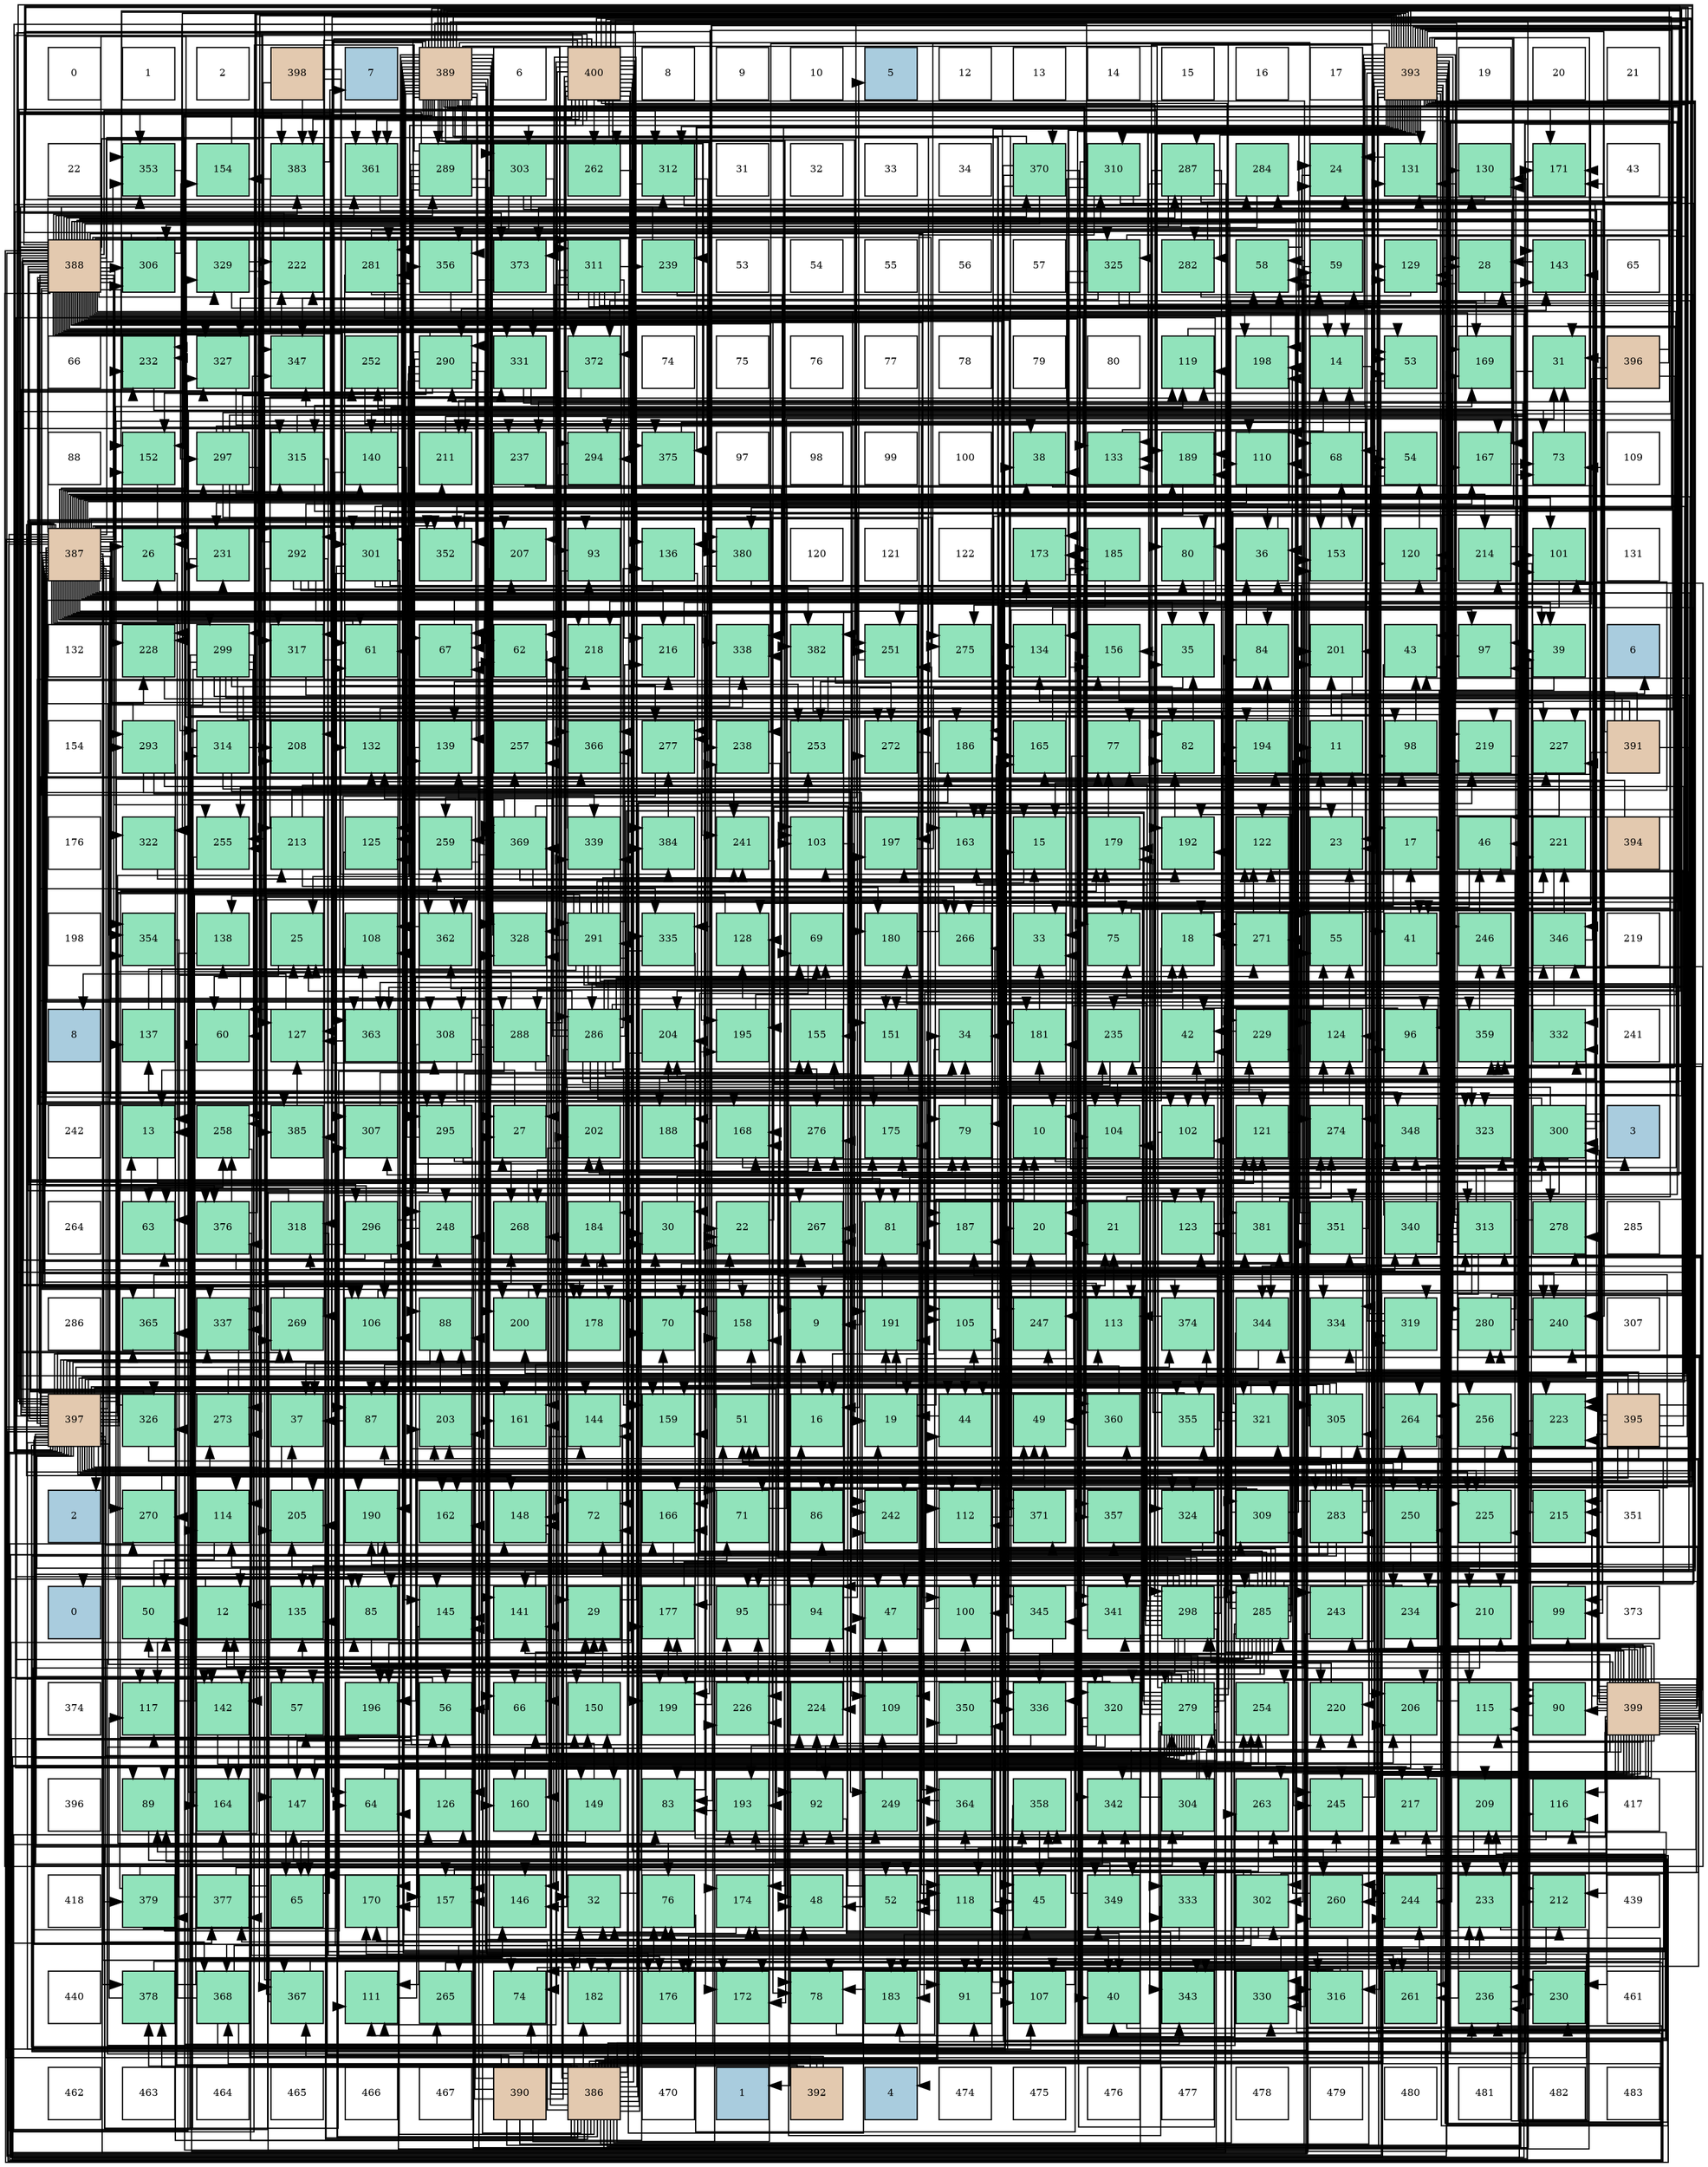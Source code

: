 digraph layout{
 rankdir=TB;
 splines=ortho;
 node [style=filled shape=square fixedsize=true width=0.6];
0[label="0", fontsize=8, fillcolor="#ffffff"];
1[label="1", fontsize=8, fillcolor="#ffffff"];
2[label="2", fontsize=8, fillcolor="#ffffff"];
3[label="398", fontsize=8, fillcolor="#e3c9af"];
4[label="7", fontsize=8, fillcolor="#a9ccde"];
5[label="389", fontsize=8, fillcolor="#e3c9af"];
6[label="6", fontsize=8, fillcolor="#ffffff"];
7[label="400", fontsize=8, fillcolor="#e3c9af"];
8[label="8", fontsize=8, fillcolor="#ffffff"];
9[label="9", fontsize=8, fillcolor="#ffffff"];
10[label="10", fontsize=8, fillcolor="#ffffff"];
11[label="5", fontsize=8, fillcolor="#a9ccde"];
12[label="12", fontsize=8, fillcolor="#ffffff"];
13[label="13", fontsize=8, fillcolor="#ffffff"];
14[label="14", fontsize=8, fillcolor="#ffffff"];
15[label="15", fontsize=8, fillcolor="#ffffff"];
16[label="16", fontsize=8, fillcolor="#ffffff"];
17[label="17", fontsize=8, fillcolor="#ffffff"];
18[label="393", fontsize=8, fillcolor="#e3c9af"];
19[label="19", fontsize=8, fillcolor="#ffffff"];
20[label="20", fontsize=8, fillcolor="#ffffff"];
21[label="21", fontsize=8, fillcolor="#ffffff"];
22[label="22", fontsize=8, fillcolor="#ffffff"];
23[label="353", fontsize=8, fillcolor="#91e3bb"];
24[label="154", fontsize=8, fillcolor="#91e3bb"];
25[label="383", fontsize=8, fillcolor="#91e3bb"];
26[label="361", fontsize=8, fillcolor="#91e3bb"];
27[label="289", fontsize=8, fillcolor="#91e3bb"];
28[label="303", fontsize=8, fillcolor="#91e3bb"];
29[label="262", fontsize=8, fillcolor="#91e3bb"];
30[label="312", fontsize=8, fillcolor="#91e3bb"];
31[label="31", fontsize=8, fillcolor="#ffffff"];
32[label="32", fontsize=8, fillcolor="#ffffff"];
33[label="33", fontsize=8, fillcolor="#ffffff"];
34[label="34", fontsize=8, fillcolor="#ffffff"];
35[label="370", fontsize=8, fillcolor="#91e3bb"];
36[label="310", fontsize=8, fillcolor="#91e3bb"];
37[label="287", fontsize=8, fillcolor="#91e3bb"];
38[label="284", fontsize=8, fillcolor="#91e3bb"];
39[label="24", fontsize=8, fillcolor="#91e3bb"];
40[label="131", fontsize=8, fillcolor="#91e3bb"];
41[label="130", fontsize=8, fillcolor="#91e3bb"];
42[label="171", fontsize=8, fillcolor="#91e3bb"];
43[label="43", fontsize=8, fillcolor="#ffffff"];
44[label="388", fontsize=8, fillcolor="#e3c9af"];
45[label="306", fontsize=8, fillcolor="#91e3bb"];
46[label="329", fontsize=8, fillcolor="#91e3bb"];
47[label="222", fontsize=8, fillcolor="#91e3bb"];
48[label="281", fontsize=8, fillcolor="#91e3bb"];
49[label="356", fontsize=8, fillcolor="#91e3bb"];
50[label="373", fontsize=8, fillcolor="#91e3bb"];
51[label="311", fontsize=8, fillcolor="#91e3bb"];
52[label="239", fontsize=8, fillcolor="#91e3bb"];
53[label="53", fontsize=8, fillcolor="#ffffff"];
54[label="54", fontsize=8, fillcolor="#ffffff"];
55[label="55", fontsize=8, fillcolor="#ffffff"];
56[label="56", fontsize=8, fillcolor="#ffffff"];
57[label="57", fontsize=8, fillcolor="#ffffff"];
58[label="325", fontsize=8, fillcolor="#91e3bb"];
59[label="282", fontsize=8, fillcolor="#91e3bb"];
60[label="58", fontsize=8, fillcolor="#91e3bb"];
61[label="59", fontsize=8, fillcolor="#91e3bb"];
62[label="129", fontsize=8, fillcolor="#91e3bb"];
63[label="28", fontsize=8, fillcolor="#91e3bb"];
64[label="143", fontsize=8, fillcolor="#91e3bb"];
65[label="65", fontsize=8, fillcolor="#ffffff"];
66[label="66", fontsize=8, fillcolor="#ffffff"];
67[label="232", fontsize=8, fillcolor="#91e3bb"];
68[label="327", fontsize=8, fillcolor="#91e3bb"];
69[label="347", fontsize=8, fillcolor="#91e3bb"];
70[label="252", fontsize=8, fillcolor="#91e3bb"];
71[label="290", fontsize=8, fillcolor="#91e3bb"];
72[label="331", fontsize=8, fillcolor="#91e3bb"];
73[label="372", fontsize=8, fillcolor="#91e3bb"];
74[label="74", fontsize=8, fillcolor="#ffffff"];
75[label="75", fontsize=8, fillcolor="#ffffff"];
76[label="76", fontsize=8, fillcolor="#ffffff"];
77[label="77", fontsize=8, fillcolor="#ffffff"];
78[label="78", fontsize=8, fillcolor="#ffffff"];
79[label="79", fontsize=8, fillcolor="#ffffff"];
80[label="80", fontsize=8, fillcolor="#ffffff"];
81[label="119", fontsize=8, fillcolor="#91e3bb"];
82[label="198", fontsize=8, fillcolor="#91e3bb"];
83[label="14", fontsize=8, fillcolor="#91e3bb"];
84[label="53", fontsize=8, fillcolor="#91e3bb"];
85[label="169", fontsize=8, fillcolor="#91e3bb"];
86[label="31", fontsize=8, fillcolor="#91e3bb"];
87[label="396", fontsize=8, fillcolor="#e3c9af"];
88[label="88", fontsize=8, fillcolor="#ffffff"];
89[label="152", fontsize=8, fillcolor="#91e3bb"];
90[label="297", fontsize=8, fillcolor="#91e3bb"];
91[label="315", fontsize=8, fillcolor="#91e3bb"];
92[label="140", fontsize=8, fillcolor="#91e3bb"];
93[label="211", fontsize=8, fillcolor="#91e3bb"];
94[label="237", fontsize=8, fillcolor="#91e3bb"];
95[label="294", fontsize=8, fillcolor="#91e3bb"];
96[label="375", fontsize=8, fillcolor="#91e3bb"];
97[label="97", fontsize=8, fillcolor="#ffffff"];
98[label="98", fontsize=8, fillcolor="#ffffff"];
99[label="99", fontsize=8, fillcolor="#ffffff"];
100[label="100", fontsize=8, fillcolor="#ffffff"];
101[label="38", fontsize=8, fillcolor="#91e3bb"];
102[label="133", fontsize=8, fillcolor="#91e3bb"];
103[label="189", fontsize=8, fillcolor="#91e3bb"];
104[label="110", fontsize=8, fillcolor="#91e3bb"];
105[label="68", fontsize=8, fillcolor="#91e3bb"];
106[label="54", fontsize=8, fillcolor="#91e3bb"];
107[label="167", fontsize=8, fillcolor="#91e3bb"];
108[label="73", fontsize=8, fillcolor="#91e3bb"];
109[label="109", fontsize=8, fillcolor="#ffffff"];
110[label="387", fontsize=8, fillcolor="#e3c9af"];
111[label="26", fontsize=8, fillcolor="#91e3bb"];
112[label="231", fontsize=8, fillcolor="#91e3bb"];
113[label="292", fontsize=8, fillcolor="#91e3bb"];
114[label="301", fontsize=8, fillcolor="#91e3bb"];
115[label="352", fontsize=8, fillcolor="#91e3bb"];
116[label="207", fontsize=8, fillcolor="#91e3bb"];
117[label="93", fontsize=8, fillcolor="#91e3bb"];
118[label="136", fontsize=8, fillcolor="#91e3bb"];
119[label="380", fontsize=8, fillcolor="#91e3bb"];
120[label="120", fontsize=8, fillcolor="#ffffff"];
121[label="121", fontsize=8, fillcolor="#ffffff"];
122[label="122", fontsize=8, fillcolor="#ffffff"];
123[label="173", fontsize=8, fillcolor="#91e3bb"];
124[label="185", fontsize=8, fillcolor="#91e3bb"];
125[label="80", fontsize=8, fillcolor="#91e3bb"];
126[label="36", fontsize=8, fillcolor="#91e3bb"];
127[label="153", fontsize=8, fillcolor="#91e3bb"];
128[label="120", fontsize=8, fillcolor="#91e3bb"];
129[label="214", fontsize=8, fillcolor="#91e3bb"];
130[label="101", fontsize=8, fillcolor="#91e3bb"];
131[label="131", fontsize=8, fillcolor="#ffffff"];
132[label="132", fontsize=8, fillcolor="#ffffff"];
133[label="228", fontsize=8, fillcolor="#91e3bb"];
134[label="299", fontsize=8, fillcolor="#91e3bb"];
135[label="317", fontsize=8, fillcolor="#91e3bb"];
136[label="61", fontsize=8, fillcolor="#91e3bb"];
137[label="67", fontsize=8, fillcolor="#91e3bb"];
138[label="62", fontsize=8, fillcolor="#91e3bb"];
139[label="218", fontsize=8, fillcolor="#91e3bb"];
140[label="216", fontsize=8, fillcolor="#91e3bb"];
141[label="338", fontsize=8, fillcolor="#91e3bb"];
142[label="382", fontsize=8, fillcolor="#91e3bb"];
143[label="251", fontsize=8, fillcolor="#91e3bb"];
144[label="275", fontsize=8, fillcolor="#91e3bb"];
145[label="134", fontsize=8, fillcolor="#91e3bb"];
146[label="156", fontsize=8, fillcolor="#91e3bb"];
147[label="35", fontsize=8, fillcolor="#91e3bb"];
148[label="84", fontsize=8, fillcolor="#91e3bb"];
149[label="201", fontsize=8, fillcolor="#91e3bb"];
150[label="43", fontsize=8, fillcolor="#91e3bb"];
151[label="97", fontsize=8, fillcolor="#91e3bb"];
152[label="39", fontsize=8, fillcolor="#91e3bb"];
153[label="6", fontsize=8, fillcolor="#a9ccde"];
154[label="154", fontsize=8, fillcolor="#ffffff"];
155[label="293", fontsize=8, fillcolor="#91e3bb"];
156[label="314", fontsize=8, fillcolor="#91e3bb"];
157[label="208", fontsize=8, fillcolor="#91e3bb"];
158[label="132", fontsize=8, fillcolor="#91e3bb"];
159[label="139", fontsize=8, fillcolor="#91e3bb"];
160[label="257", fontsize=8, fillcolor="#91e3bb"];
161[label="366", fontsize=8, fillcolor="#91e3bb"];
162[label="277", fontsize=8, fillcolor="#91e3bb"];
163[label="238", fontsize=8, fillcolor="#91e3bb"];
164[label="253", fontsize=8, fillcolor="#91e3bb"];
165[label="272", fontsize=8, fillcolor="#91e3bb"];
166[label="186", fontsize=8, fillcolor="#91e3bb"];
167[label="165", fontsize=8, fillcolor="#91e3bb"];
168[label="77", fontsize=8, fillcolor="#91e3bb"];
169[label="82", fontsize=8, fillcolor="#91e3bb"];
170[label="194", fontsize=8, fillcolor="#91e3bb"];
171[label="11", fontsize=8, fillcolor="#91e3bb"];
172[label="98", fontsize=8, fillcolor="#91e3bb"];
173[label="219", fontsize=8, fillcolor="#91e3bb"];
174[label="227", fontsize=8, fillcolor="#91e3bb"];
175[label="391", fontsize=8, fillcolor="#e3c9af"];
176[label="176", fontsize=8, fillcolor="#ffffff"];
177[label="322", fontsize=8, fillcolor="#91e3bb"];
178[label="255", fontsize=8, fillcolor="#91e3bb"];
179[label="213", fontsize=8, fillcolor="#91e3bb"];
180[label="125", fontsize=8, fillcolor="#91e3bb"];
181[label="259", fontsize=8, fillcolor="#91e3bb"];
182[label="369", fontsize=8, fillcolor="#91e3bb"];
183[label="339", fontsize=8, fillcolor="#91e3bb"];
184[label="384", fontsize=8, fillcolor="#91e3bb"];
185[label="241", fontsize=8, fillcolor="#91e3bb"];
186[label="103", fontsize=8, fillcolor="#91e3bb"];
187[label="197", fontsize=8, fillcolor="#91e3bb"];
188[label="163", fontsize=8, fillcolor="#91e3bb"];
189[label="15", fontsize=8, fillcolor="#91e3bb"];
190[label="179", fontsize=8, fillcolor="#91e3bb"];
191[label="192", fontsize=8, fillcolor="#91e3bb"];
192[label="122", fontsize=8, fillcolor="#91e3bb"];
193[label="23", fontsize=8, fillcolor="#91e3bb"];
194[label="17", fontsize=8, fillcolor="#91e3bb"];
195[label="46", fontsize=8, fillcolor="#91e3bb"];
196[label="221", fontsize=8, fillcolor="#91e3bb"];
197[label="394", fontsize=8, fillcolor="#e3c9af"];
198[label="198", fontsize=8, fillcolor="#ffffff"];
199[label="354", fontsize=8, fillcolor="#91e3bb"];
200[label="138", fontsize=8, fillcolor="#91e3bb"];
201[label="25", fontsize=8, fillcolor="#91e3bb"];
202[label="108", fontsize=8, fillcolor="#91e3bb"];
203[label="362", fontsize=8, fillcolor="#91e3bb"];
204[label="328", fontsize=8, fillcolor="#91e3bb"];
205[label="291", fontsize=8, fillcolor="#91e3bb"];
206[label="335", fontsize=8, fillcolor="#91e3bb"];
207[label="128", fontsize=8, fillcolor="#91e3bb"];
208[label="69", fontsize=8, fillcolor="#91e3bb"];
209[label="180", fontsize=8, fillcolor="#91e3bb"];
210[label="266", fontsize=8, fillcolor="#91e3bb"];
211[label="33", fontsize=8, fillcolor="#91e3bb"];
212[label="75", fontsize=8, fillcolor="#91e3bb"];
213[label="18", fontsize=8, fillcolor="#91e3bb"];
214[label="271", fontsize=8, fillcolor="#91e3bb"];
215[label="55", fontsize=8, fillcolor="#91e3bb"];
216[label="41", fontsize=8, fillcolor="#91e3bb"];
217[label="246", fontsize=8, fillcolor="#91e3bb"];
218[label="346", fontsize=8, fillcolor="#91e3bb"];
219[label="219", fontsize=8, fillcolor="#ffffff"];
220[label="8", fontsize=8, fillcolor="#a9ccde"];
221[label="137", fontsize=8, fillcolor="#91e3bb"];
222[label="60", fontsize=8, fillcolor="#91e3bb"];
223[label="127", fontsize=8, fillcolor="#91e3bb"];
224[label="363", fontsize=8, fillcolor="#91e3bb"];
225[label="308", fontsize=8, fillcolor="#91e3bb"];
226[label="288", fontsize=8, fillcolor="#91e3bb"];
227[label="286", fontsize=8, fillcolor="#91e3bb"];
228[label="204", fontsize=8, fillcolor="#91e3bb"];
229[label="195", fontsize=8, fillcolor="#91e3bb"];
230[label="155", fontsize=8, fillcolor="#91e3bb"];
231[label="151", fontsize=8, fillcolor="#91e3bb"];
232[label="34", fontsize=8, fillcolor="#91e3bb"];
233[label="181", fontsize=8, fillcolor="#91e3bb"];
234[label="235", fontsize=8, fillcolor="#91e3bb"];
235[label="42", fontsize=8, fillcolor="#91e3bb"];
236[label="229", fontsize=8, fillcolor="#91e3bb"];
237[label="124", fontsize=8, fillcolor="#91e3bb"];
238[label="96", fontsize=8, fillcolor="#91e3bb"];
239[label="359", fontsize=8, fillcolor="#91e3bb"];
240[label="332", fontsize=8, fillcolor="#91e3bb"];
241[label="241", fontsize=8, fillcolor="#ffffff"];
242[label="242", fontsize=8, fillcolor="#ffffff"];
243[label="13", fontsize=8, fillcolor="#91e3bb"];
244[label="258", fontsize=8, fillcolor="#91e3bb"];
245[label="385", fontsize=8, fillcolor="#91e3bb"];
246[label="307", fontsize=8, fillcolor="#91e3bb"];
247[label="295", fontsize=8, fillcolor="#91e3bb"];
248[label="27", fontsize=8, fillcolor="#91e3bb"];
249[label="202", fontsize=8, fillcolor="#91e3bb"];
250[label="188", fontsize=8, fillcolor="#91e3bb"];
251[label="168", fontsize=8, fillcolor="#91e3bb"];
252[label="276", fontsize=8, fillcolor="#91e3bb"];
253[label="175", fontsize=8, fillcolor="#91e3bb"];
254[label="79", fontsize=8, fillcolor="#91e3bb"];
255[label="10", fontsize=8, fillcolor="#91e3bb"];
256[label="104", fontsize=8, fillcolor="#91e3bb"];
257[label="102", fontsize=8, fillcolor="#91e3bb"];
258[label="121", fontsize=8, fillcolor="#91e3bb"];
259[label="274", fontsize=8, fillcolor="#91e3bb"];
260[label="348", fontsize=8, fillcolor="#91e3bb"];
261[label="323", fontsize=8, fillcolor="#91e3bb"];
262[label="300", fontsize=8, fillcolor="#91e3bb"];
263[label="3", fontsize=8, fillcolor="#a9ccde"];
264[label="264", fontsize=8, fillcolor="#ffffff"];
265[label="63", fontsize=8, fillcolor="#91e3bb"];
266[label="376", fontsize=8, fillcolor="#91e3bb"];
267[label="318", fontsize=8, fillcolor="#91e3bb"];
268[label="296", fontsize=8, fillcolor="#91e3bb"];
269[label="248", fontsize=8, fillcolor="#91e3bb"];
270[label="268", fontsize=8, fillcolor="#91e3bb"];
271[label="184", fontsize=8, fillcolor="#91e3bb"];
272[label="30", fontsize=8, fillcolor="#91e3bb"];
273[label="22", fontsize=8, fillcolor="#91e3bb"];
274[label="267", fontsize=8, fillcolor="#91e3bb"];
275[label="81", fontsize=8, fillcolor="#91e3bb"];
276[label="187", fontsize=8, fillcolor="#91e3bb"];
277[label="20", fontsize=8, fillcolor="#91e3bb"];
278[label="21", fontsize=8, fillcolor="#91e3bb"];
279[label="123", fontsize=8, fillcolor="#91e3bb"];
280[label="381", fontsize=8, fillcolor="#91e3bb"];
281[label="351", fontsize=8, fillcolor="#91e3bb"];
282[label="340", fontsize=8, fillcolor="#91e3bb"];
283[label="313", fontsize=8, fillcolor="#91e3bb"];
284[label="278", fontsize=8, fillcolor="#91e3bb"];
285[label="285", fontsize=8, fillcolor="#ffffff"];
286[label="286", fontsize=8, fillcolor="#ffffff"];
287[label="365", fontsize=8, fillcolor="#91e3bb"];
288[label="337", fontsize=8, fillcolor="#91e3bb"];
289[label="269", fontsize=8, fillcolor="#91e3bb"];
290[label="106", fontsize=8, fillcolor="#91e3bb"];
291[label="88", fontsize=8, fillcolor="#91e3bb"];
292[label="200", fontsize=8, fillcolor="#91e3bb"];
293[label="178", fontsize=8, fillcolor="#91e3bb"];
294[label="70", fontsize=8, fillcolor="#91e3bb"];
295[label="158", fontsize=8, fillcolor="#91e3bb"];
296[label="9", fontsize=8, fillcolor="#91e3bb"];
297[label="191", fontsize=8, fillcolor="#91e3bb"];
298[label="105", fontsize=8, fillcolor="#91e3bb"];
299[label="247", fontsize=8, fillcolor="#91e3bb"];
300[label="113", fontsize=8, fillcolor="#91e3bb"];
301[label="374", fontsize=8, fillcolor="#91e3bb"];
302[label="344", fontsize=8, fillcolor="#91e3bb"];
303[label="334", fontsize=8, fillcolor="#91e3bb"];
304[label="319", fontsize=8, fillcolor="#91e3bb"];
305[label="280", fontsize=8, fillcolor="#91e3bb"];
306[label="240", fontsize=8, fillcolor="#91e3bb"];
307[label="307", fontsize=8, fillcolor="#ffffff"];
308[label="397", fontsize=8, fillcolor="#e3c9af"];
309[label="326", fontsize=8, fillcolor="#91e3bb"];
310[label="273", fontsize=8, fillcolor="#91e3bb"];
311[label="37", fontsize=8, fillcolor="#91e3bb"];
312[label="87", fontsize=8, fillcolor="#91e3bb"];
313[label="203", fontsize=8, fillcolor="#91e3bb"];
314[label="161", fontsize=8, fillcolor="#91e3bb"];
315[label="144", fontsize=8, fillcolor="#91e3bb"];
316[label="159", fontsize=8, fillcolor="#91e3bb"];
317[label="51", fontsize=8, fillcolor="#91e3bb"];
318[label="16", fontsize=8, fillcolor="#91e3bb"];
319[label="19", fontsize=8, fillcolor="#91e3bb"];
320[label="44", fontsize=8, fillcolor="#91e3bb"];
321[label="49", fontsize=8, fillcolor="#91e3bb"];
322[label="360", fontsize=8, fillcolor="#91e3bb"];
323[label="355", fontsize=8, fillcolor="#91e3bb"];
324[label="321", fontsize=8, fillcolor="#91e3bb"];
325[label="305", fontsize=8, fillcolor="#91e3bb"];
326[label="264", fontsize=8, fillcolor="#91e3bb"];
327[label="256", fontsize=8, fillcolor="#91e3bb"];
328[label="223", fontsize=8, fillcolor="#91e3bb"];
329[label="395", fontsize=8, fillcolor="#e3c9af"];
330[label="2", fontsize=8, fillcolor="#a9ccde"];
331[label="270", fontsize=8, fillcolor="#91e3bb"];
332[label="114", fontsize=8, fillcolor="#91e3bb"];
333[label="205", fontsize=8, fillcolor="#91e3bb"];
334[label="190", fontsize=8, fillcolor="#91e3bb"];
335[label="162", fontsize=8, fillcolor="#91e3bb"];
336[label="148", fontsize=8, fillcolor="#91e3bb"];
337[label="72", fontsize=8, fillcolor="#91e3bb"];
338[label="166", fontsize=8, fillcolor="#91e3bb"];
339[label="71", fontsize=8, fillcolor="#91e3bb"];
340[label="86", fontsize=8, fillcolor="#91e3bb"];
341[label="242", fontsize=8, fillcolor="#91e3bb"];
342[label="112", fontsize=8, fillcolor="#91e3bb"];
343[label="371", fontsize=8, fillcolor="#91e3bb"];
344[label="357", fontsize=8, fillcolor="#91e3bb"];
345[label="324", fontsize=8, fillcolor="#91e3bb"];
346[label="309", fontsize=8, fillcolor="#91e3bb"];
347[label="283", fontsize=8, fillcolor="#91e3bb"];
348[label="250", fontsize=8, fillcolor="#91e3bb"];
349[label="225", fontsize=8, fillcolor="#91e3bb"];
350[label="215", fontsize=8, fillcolor="#91e3bb"];
351[label="351", fontsize=8, fillcolor="#ffffff"];
352[label="0", fontsize=8, fillcolor="#a9ccde"];
353[label="50", fontsize=8, fillcolor="#91e3bb"];
354[label="12", fontsize=8, fillcolor="#91e3bb"];
355[label="135", fontsize=8, fillcolor="#91e3bb"];
356[label="85", fontsize=8, fillcolor="#91e3bb"];
357[label="145", fontsize=8, fillcolor="#91e3bb"];
358[label="141", fontsize=8, fillcolor="#91e3bb"];
359[label="29", fontsize=8, fillcolor="#91e3bb"];
360[label="177", fontsize=8, fillcolor="#91e3bb"];
361[label="95", fontsize=8, fillcolor="#91e3bb"];
362[label="94", fontsize=8, fillcolor="#91e3bb"];
363[label="47", fontsize=8, fillcolor="#91e3bb"];
364[label="100", fontsize=8, fillcolor="#91e3bb"];
365[label="345", fontsize=8, fillcolor="#91e3bb"];
366[label="341", fontsize=8, fillcolor="#91e3bb"];
367[label="298", fontsize=8, fillcolor="#91e3bb"];
368[label="285", fontsize=8, fillcolor="#91e3bb"];
369[label="243", fontsize=8, fillcolor="#91e3bb"];
370[label="234", fontsize=8, fillcolor="#91e3bb"];
371[label="210", fontsize=8, fillcolor="#91e3bb"];
372[label="99", fontsize=8, fillcolor="#91e3bb"];
373[label="373", fontsize=8, fillcolor="#ffffff"];
374[label="374", fontsize=8, fillcolor="#ffffff"];
375[label="117", fontsize=8, fillcolor="#91e3bb"];
376[label="142", fontsize=8, fillcolor="#91e3bb"];
377[label="57", fontsize=8, fillcolor="#91e3bb"];
378[label="196", fontsize=8, fillcolor="#91e3bb"];
379[label="56", fontsize=8, fillcolor="#91e3bb"];
380[label="66", fontsize=8, fillcolor="#91e3bb"];
381[label="150", fontsize=8, fillcolor="#91e3bb"];
382[label="199", fontsize=8, fillcolor="#91e3bb"];
383[label="226", fontsize=8, fillcolor="#91e3bb"];
384[label="224", fontsize=8, fillcolor="#91e3bb"];
385[label="109", fontsize=8, fillcolor="#91e3bb"];
386[label="350", fontsize=8, fillcolor="#91e3bb"];
387[label="336", fontsize=8, fillcolor="#91e3bb"];
388[label="320", fontsize=8, fillcolor="#91e3bb"];
389[label="279", fontsize=8, fillcolor="#91e3bb"];
390[label="254", fontsize=8, fillcolor="#91e3bb"];
391[label="220", fontsize=8, fillcolor="#91e3bb"];
392[label="206", fontsize=8, fillcolor="#91e3bb"];
393[label="115", fontsize=8, fillcolor="#91e3bb"];
394[label="90", fontsize=8, fillcolor="#91e3bb"];
395[label="399", fontsize=8, fillcolor="#e3c9af"];
396[label="396", fontsize=8, fillcolor="#ffffff"];
397[label="89", fontsize=8, fillcolor="#91e3bb"];
398[label="164", fontsize=8, fillcolor="#91e3bb"];
399[label="147", fontsize=8, fillcolor="#91e3bb"];
400[label="64", fontsize=8, fillcolor="#91e3bb"];
401[label="126", fontsize=8, fillcolor="#91e3bb"];
402[label="160", fontsize=8, fillcolor="#91e3bb"];
403[label="149", fontsize=8, fillcolor="#91e3bb"];
404[label="83", fontsize=8, fillcolor="#91e3bb"];
405[label="193", fontsize=8, fillcolor="#91e3bb"];
406[label="92", fontsize=8, fillcolor="#91e3bb"];
407[label="249", fontsize=8, fillcolor="#91e3bb"];
408[label="364", fontsize=8, fillcolor="#91e3bb"];
409[label="358", fontsize=8, fillcolor="#91e3bb"];
410[label="342", fontsize=8, fillcolor="#91e3bb"];
411[label="304", fontsize=8, fillcolor="#91e3bb"];
412[label="263", fontsize=8, fillcolor="#91e3bb"];
413[label="245", fontsize=8, fillcolor="#91e3bb"];
414[label="217", fontsize=8, fillcolor="#91e3bb"];
415[label="209", fontsize=8, fillcolor="#91e3bb"];
416[label="116", fontsize=8, fillcolor="#91e3bb"];
417[label="417", fontsize=8, fillcolor="#ffffff"];
418[label="418", fontsize=8, fillcolor="#ffffff"];
419[label="379", fontsize=8, fillcolor="#91e3bb"];
420[label="377", fontsize=8, fillcolor="#91e3bb"];
421[label="65", fontsize=8, fillcolor="#91e3bb"];
422[label="170", fontsize=8, fillcolor="#91e3bb"];
423[label="157", fontsize=8, fillcolor="#91e3bb"];
424[label="146", fontsize=8, fillcolor="#91e3bb"];
425[label="32", fontsize=8, fillcolor="#91e3bb"];
426[label="76", fontsize=8, fillcolor="#91e3bb"];
427[label="174", fontsize=8, fillcolor="#91e3bb"];
428[label="48", fontsize=8, fillcolor="#91e3bb"];
429[label="52", fontsize=8, fillcolor="#91e3bb"];
430[label="118", fontsize=8, fillcolor="#91e3bb"];
431[label="45", fontsize=8, fillcolor="#91e3bb"];
432[label="349", fontsize=8, fillcolor="#91e3bb"];
433[label="333", fontsize=8, fillcolor="#91e3bb"];
434[label="302", fontsize=8, fillcolor="#91e3bb"];
435[label="260", fontsize=8, fillcolor="#91e3bb"];
436[label="244", fontsize=8, fillcolor="#91e3bb"];
437[label="233", fontsize=8, fillcolor="#91e3bb"];
438[label="212", fontsize=8, fillcolor="#91e3bb"];
439[label="439", fontsize=8, fillcolor="#ffffff"];
440[label="440", fontsize=8, fillcolor="#ffffff"];
441[label="378", fontsize=8, fillcolor="#91e3bb"];
442[label="368", fontsize=8, fillcolor="#91e3bb"];
443[label="367", fontsize=8, fillcolor="#91e3bb"];
444[label="111", fontsize=8, fillcolor="#91e3bb"];
445[label="265", fontsize=8, fillcolor="#91e3bb"];
446[label="74", fontsize=8, fillcolor="#91e3bb"];
447[label="182", fontsize=8, fillcolor="#91e3bb"];
448[label="176", fontsize=8, fillcolor="#91e3bb"];
449[label="172", fontsize=8, fillcolor="#91e3bb"];
450[label="78", fontsize=8, fillcolor="#91e3bb"];
451[label="183", fontsize=8, fillcolor="#91e3bb"];
452[label="91", fontsize=8, fillcolor="#91e3bb"];
453[label="107", fontsize=8, fillcolor="#91e3bb"];
454[label="40", fontsize=8, fillcolor="#91e3bb"];
455[label="343", fontsize=8, fillcolor="#91e3bb"];
456[label="330", fontsize=8, fillcolor="#91e3bb"];
457[label="316", fontsize=8, fillcolor="#91e3bb"];
458[label="261", fontsize=8, fillcolor="#91e3bb"];
459[label="236", fontsize=8, fillcolor="#91e3bb"];
460[label="230", fontsize=8, fillcolor="#91e3bb"];
461[label="461", fontsize=8, fillcolor="#ffffff"];
462[label="462", fontsize=8, fillcolor="#ffffff"];
463[label="463", fontsize=8, fillcolor="#ffffff"];
464[label="464", fontsize=8, fillcolor="#ffffff"];
465[label="465", fontsize=8, fillcolor="#ffffff"];
466[label="466", fontsize=8, fillcolor="#ffffff"];
467[label="467", fontsize=8, fillcolor="#ffffff"];
468[label="390", fontsize=8, fillcolor="#e3c9af"];
469[label="386", fontsize=8, fillcolor="#e3c9af"];
470[label="470", fontsize=8, fillcolor="#ffffff"];
471[label="1", fontsize=8, fillcolor="#a9ccde"];
472[label="392", fontsize=8, fillcolor="#e3c9af"];
473[label="4", fontsize=8, fillcolor="#a9ccde"];
474[label="474", fontsize=8, fillcolor="#ffffff"];
475[label="475", fontsize=8, fillcolor="#ffffff"];
476[label="476", fontsize=8, fillcolor="#ffffff"];
477[label="477", fontsize=8, fillcolor="#ffffff"];
478[label="478", fontsize=8, fillcolor="#ffffff"];
479[label="479", fontsize=8, fillcolor="#ffffff"];
480[label="480", fontsize=8, fillcolor="#ffffff"];
481[label="481", fontsize=8, fillcolor="#ffffff"];
482[label="482", fontsize=8, fillcolor="#ffffff"];
483[label="483", fontsize=8, fillcolor="#ffffff"];
edge [constraint=false, style=vis];296 -> 471;
255 -> 263;
171 -> 153;
354 -> 352;
243 -> 296;
83 -> 296;
189 -> 296;
318 -> 296;
194 -> 255;
213 -> 255;
319 -> 255;
277 -> 255;
278 -> 171;
273 -> 171;
193 -> 171;
39 -> 354;
201 -> 243;
111 -> 243;
248 -> 243;
63 -> 83;
359 -> 83;
272 -> 189;
86 -> 189;
425 -> 189;
211 -> 189;
232 -> 318;
147 -> 318;
126 -> 318;
311 -> 330;
101 -> 194;
152 -> 194;
454 -> 194;
216 -> 194;
235 -> 213;
150 -> 213;
320 -> 319;
431 -> 277;
195 -> 277;
363 -> 473;
428 -> 278;
321 -> 278;
353 -> 273;
317 -> 273;
429 -> 193;
84 -> 193;
106 -> 193;
215 -> 193;
379 -> 171;
377 -> 39;
60 -> 39;
61 -> 354;
222 -> 201;
136 -> 111;
138 -> 248;
265 -> 243;
400 -> 63;
421 -> 359;
380 -> 359;
137 -> 83;
105 -> 83;
208 -> 272;
294 -> 272;
339 -> 86;
337 -> 86;
108 -> 86;
446 -> 425;
212 -> 425;
426 -> 211;
168 -> 211;
450 -> 232;
254 -> 232;
125 -> 147;
275 -> 147;
169 -> 147;
404 -> 147;
148 -> 126;
356 -> 126;
340 -> 318;
312 -> 311;
291 -> 311;
397 -> 101;
394 -> 152;
452 -> 152;
406 -> 454;
117 -> 454;
362 -> 216;
361 -> 235;
238 -> 235;
151 -> 150;
172 -> 150;
372 -> 150;
364 -> 213;
130 -> 213;
257 -> 320;
186 -> 319;
256 -> 319;
298 -> 431;
290 -> 195;
453 -> 277;
202 -> 363;
385 -> 363;
104 -> 428;
444 -> 321;
342 -> 278;
300 -> 278;
332 -> 353;
393 -> 317;
416 -> 273;
375 -> 273;
430 -> 429;
81 -> 84;
128 -> 106;
258 -> 215;
192 -> 215;
279 -> 215;
237 -> 215;
180 -> 379;
401 -> 379;
223 -> 220;
207 -> 377;
62 -> 60;
41 -> 39;
40 -> 39;
158 -> 61;
102 -> 61;
145 -> 354;
355 -> 354;
118 -> 222;
118 -> 180;
221 -> 136;
221 -> 138;
200 -> 265;
159 -> 265;
92 -> 400;
92 -> 275;
92 -> 81;
358 -> 63;
376 -> 63;
64 -> 63;
315 -> 421;
357 -> 421;
424 -> 421;
399 -> 421;
336 -> 380;
403 -> 380;
403 -> 401;
381 -> 359;
231 -> 359;
89 -> 137;
127 -> 105;
24 -> 105;
230 -> 208;
146 -> 294;
423 -> 294;
295 -> 294;
316 -> 294;
402 -> 272;
314 -> 272;
335 -> 339;
188 -> 337;
398 -> 108;
167 -> 108;
338 -> 108;
107 -> 108;
251 -> 86;
85 -> 446;
422 -> 446;
42 -> 446;
449 -> 446;
123 -> 212;
427 -> 425;
253 -> 425;
448 -> 426;
360 -> 168;
293 -> 168;
190 -> 168;
209 -> 168;
233 -> 211;
447 -> 211;
451 -> 450;
271 -> 254;
124 -> 254;
166 -> 254;
276 -> 254;
250 -> 232;
103 -> 232;
334 -> 125;
297 -> 275;
191 -> 169;
405 -> 404;
170 -> 148;
229 -> 148;
378 -> 148;
187 -> 148;
82 -> 356;
382 -> 126;
292 -> 126;
149 -> 340;
249 -> 312;
313 -> 291;
228 -> 311;
333 -> 311;
392 -> 397;
116 -> 397;
157 -> 397;
415 -> 397;
371 -> 101;
93 -> 394;
438 -> 452;
179 -> 452;
179 -> 151;
179 -> 130;
129 -> 452;
350 -> 152;
140 -> 152;
414 -> 406;
139 -> 117;
173 -> 454;
391 -> 362;
196 -> 216;
47 -> 216;
328 -> 361;
384 -> 361;
349 -> 361;
383 -> 361;
174 -> 238;
133 -> 235;
236 -> 235;
460 -> 151;
112 -> 172;
67 -> 372;
437 -> 150;
370 -> 364;
234 -> 364;
459 -> 130;
94 -> 257;
94 -> 186;
163 -> 320;
52 -> 186;
52 -> 290;
306 -> 186;
185 -> 256;
341 -> 319;
369 -> 298;
369 -> 453;
436 -> 195;
413 -> 195;
217 -> 195;
299 -> 277;
269 -> 202;
407 -> 385;
348 -> 363;
143 -> 11;
70 -> 104;
70 -> 430;
164 -> 428;
390 -> 444;
178 -> 342;
327 -> 342;
160 -> 300;
244 -> 332;
181 -> 393;
435 -> 317;
458 -> 416;
29 -> 375;
412 -> 429;
326 -> 84;
445 -> 128;
210 -> 106;
274 -> 106;
270 -> 258;
289 -> 258;
331 -> 192;
214 -> 192;
165 -> 279;
310 -> 279;
259 -> 237;
144 -> 379;
252 -> 379;
162 -> 223;
284 -> 207;
389 -> 377;
389 -> 400;
389 -> 380;
389 -> 208;
389 -> 337;
389 -> 169;
389 -> 430;
389 -> 41;
389 -> 40;
389 -> 358;
389 -> 376;
389 -> 315;
389 -> 357;
389 -> 424;
389 -> 399;
389 -> 336;
389 -> 231;
389 -> 127;
389 -> 230;
389 -> 146;
389 -> 423;
389 -> 402;
389 -> 314;
389 -> 188;
389 -> 398;
389 -> 338;
389 -> 251;
389 -> 85;
389 -> 42;
389 -> 449;
389 -> 123;
389 -> 253;
389 -> 360;
389 -> 293;
389 -> 190;
389 -> 210;
389 -> 144;
389 -> 252;
305 -> 81;
305 -> 62;
305 -> 41;
305 -> 40;
305 -> 249;
305 -> 228;
48 -> 60;
48 -> 291;
48 -> 192;
48 -> 158;
48 -> 102;
59 -> 61;
59 -> 41;
347 -> 84;
347 -> 61;
347 -> 312;
347 -> 104;
347 -> 81;
347 -> 102;
347 -> 228;
347 -> 270;
347 -> 165;
38 -> 102;
368 -> 450;
368 -> 125;
368 -> 275;
368 -> 404;
368 -> 356;
368 -> 104;
368 -> 145;
368 -> 355;
368 -> 451;
368 -> 271;
368 -> 124;
368 -> 166;
368 -> 250;
368 -> 103;
368 -> 334;
368 -> 297;
368 -> 191;
368 -> 405;
368 -> 229;
368 -> 378;
368 -> 187;
368 -> 82;
368 -> 382;
368 -> 292;
368 -> 313;
368 -> 333;
227 -> 201;
227 -> 208;
227 -> 426;
227 -> 342;
227 -> 393;
227 -> 258;
227 -> 118;
227 -> 159;
227 -> 167;
227 -> 233;
227 -> 124;
227 -> 276;
227 -> 164;
227 -> 160;
227 -> 252;
37 -> 353;
37 -> 275;
37 -> 393;
37 -> 118;
37 -> 221;
37 -> 164;
37 -> 310;
226 -> 222;
226 -> 137;
226 -> 200;
226 -> 316;
226 -> 402;
226 -> 448;
226 -> 190;
226 -> 378;
27 -> 222;
27 -> 332;
27 -> 375;
27 -> 358;
27 -> 315;
27 -> 399;
27 -> 381;
27 -> 334;
27 -> 297;
27 -> 405;
71 -> 201;
71 -> 111;
71 -> 248;
71 -> 136;
71 -> 138;
71 -> 265;
71 -> 137;
71 -> 180;
71 -> 159;
71 -> 89;
71 -> 24;
205 -> 201;
205 -> 138;
205 -> 426;
205 -> 423;
205 -> 398;
205 -> 167;
205 -> 451;
205 -> 271;
205 -> 371;
205 -> 129;
205 -> 140;
205 -> 349;
205 -> 163;
205 -> 185;
113 -> 136;
113 -> 356;
113 -> 42;
113 -> 293;
113 -> 170;
113 -> 116;
113 -> 415;
113 -> 140;
155 -> 248;
155 -> 123;
155 -> 360;
155 -> 209;
155 -> 229;
95 -> 200;
95 -> 159;
247 -> 180;
247 -> 159;
247 -> 423;
247 -> 187;
247 -> 435;
247 -> 270;
247 -> 252;
268 -> 265;
268 -> 208;
268 -> 146;
268 -> 398;
268 -> 271;
90 -> 385;
90 -> 92;
90 -> 64;
90 -> 297;
90 -> 93;
90 -> 143;
90 -> 70;
90 -> 165;
90 -> 144;
367 -> 337;
367 -> 358;
367 -> 64;
367 -> 315;
367 -> 357;
367 -> 336;
367 -> 231;
367 -> 230;
367 -> 146;
367 -> 295;
367 -> 316;
367 -> 314;
367 -> 335;
367 -> 188;
367 -> 167;
367 -> 251;
367 -> 422;
367 -> 293;
367 -> 209;
367 -> 274;
134 -> 321;
134 -> 339;
134 -> 169;
134 -> 404;
134 -> 279;
134 -> 401;
134 -> 376;
134 -> 424;
134 -> 381;
134 -> 231;
134 -> 405;
134 -> 178;
262 -> 426;
262 -> 401;
262 -> 64;
262 -> 381;
262 -> 42;
262 -> 210;
262 -> 252;
114 -> 125;
114 -> 300;
114 -> 430;
114 -> 357;
114 -> 403;
114 -> 191;
114 -> 390;
114 -> 327;
114 -> 326;
114 -> 214;
434 -> 105;
434 -> 424;
434 -> 423;
434 -> 422;
434 -> 448;
434 -> 445;
28 -> 424;
28 -> 392;
28 -> 157;
28 -> 350;
28 -> 328;
411 -> 403;
411 -> 381;
411 -> 402;
411 -> 360;
325 -> 317;
325 -> 429;
325 -> 127;
325 -> 295;
325 -> 316;
325 -> 253;
325 -> 149;
325 -> 274;
45 -> 24;
45 -> 188;
45 -> 250;
246 -> 230;
225 -> 146;
225 -> 295;
225 -> 402;
225 -> 276;
225 -> 378;
346 -> 339;
346 -> 338;
346 -> 107;
346 -> 149;
36 -> 385;
36 -> 188;
36 -> 250;
36 -> 93;
36 -> 370;
36 -> 459;
51 -> 337;
51 -> 394;
51 -> 372;
51 -> 179;
51 -> 140;
51 -> 391;
51 -> 47;
51 -> 174;
51 -> 460;
51 -> 52;
51 -> 413;
30 -> 338;
30 -> 103;
30 -> 93;
283 -> 212;
283 -> 128;
283 -> 107;
283 -> 85;
283 -> 427;
283 -> 190;
283 -> 233;
283 -> 447;
283 -> 149;
156 -> 42;
156 -> 157;
156 -> 415;
156 -> 140;
156 -> 407;
91 -> 394;
91 -> 449;
91 -> 229;
457 -> 449;
457 -> 427;
457 -> 448;
457 -> 447;
135 -> 360;
135 -> 209;
267 -> 190;
267 -> 407;
304 -> 233;
304 -> 149;
388 -> 428;
388 -> 451;
388 -> 276;
388 -> 405;
388 -> 170;
388 -> 382;
324 -> 276;
324 -> 297;
324 -> 191;
324 -> 170;
177 -> 191;
261 -> 340;
345 -> 340;
58 -> 116;
58 -> 133;
58 -> 112;
58 -> 94;
58 -> 306;
58 -> 369;
58 -> 436;
309 -> 117;
309 -> 172;
309 -> 371;
68 -> 101;
204 -> 101;
46 -> 438;
46 -> 391;
46 -> 47;
456 -> 438;
72 -> 438;
72 -> 234;
240 -> 151;
240 -> 130;
240 -> 129;
240 -> 234;
433 -> 452;
433 -> 256;
303 -> 350;
206 -> 290;
206 -> 414;
387 -> 406;
288 -> 406;
141 -> 406;
183 -> 139;
183 -> 185;
282 -> 172;
282 -> 173;
282 -> 196;
366 -> 454;
410 -> 391;
455 -> 362;
302 -> 362;
302 -> 298;
365 -> 362;
365 -> 413;
365 -> 217;
218 -> 196;
218 -> 174;
218 -> 299;
69 -> 47;
260 -> 216;
432 -> 384;
432 -> 383;
386 -> 364;
386 -> 384;
386 -> 383;
281 -> 238;
281 -> 236;
281 -> 214;
115 -> 236;
23 -> 67;
199 -> 437;
323 -> 320;
323 -> 257;
323 -> 256;
49 -> 341;
344 -> 341;
409 -> 431;
409 -> 453;
409 -> 430;
239 -> 217;
322 -> 299;
26 -> 269;
203 -> 202;
224 -> 202;
408 -> 407;
287 -> 348;
161 -> 363;
443 -> 104;
443 -> 81;
443 -> 192;
443 -> 289;
442 -> 428;
442 -> 412;
442 -> 445;
442 -> 331;
442 -> 310;
182 -> 321;
182 -> 444;
182 -> 416;
182 -> 160;
182 -> 181;
182 -> 210;
182 -> 259;
35 -> 444;
35 -> 416;
35 -> 181;
35 -> 29;
35 -> 412;
35 -> 331;
343 -> 321;
343 -> 342;
73 -> 178;
73 -> 160;
50 -> 178;
301 -> 300;
96 -> 300;
266 -> 84;
266 -> 244;
266 -> 458;
266 -> 210;
420 -> 353;
420 -> 429;
420 -> 332;
420 -> 270;
420 -> 214;
441 -> 317;
441 -> 375;
441 -> 165;
419 -> 128;
419 -> 237;
419 -> 274;
419 -> 259;
119 -> 237;
119 -> 270;
280 -> 258;
280 -> 279;
280 -> 259;
142 -> 214;
142 -> 165;
142 -> 259;
25 -> 4;
184 -> 162;
245 -> 223;
469 -> 248;
469 -> 320;
469 -> 151;
469 -> 372;
469 -> 290;
469 -> 128;
469 -> 237;
469 -> 230;
469 -> 295;
469 -> 314;
469 -> 107;
469 -> 447;
469 -> 124;
469 -> 166;
469 -> 173;
469 -> 383;
469 -> 437;
469 -> 341;
469 -> 436;
469 -> 269;
469 -> 227;
469 -> 226;
469 -> 205;
469 -> 247;
469 -> 268;
469 -> 246;
469 -> 225;
469 -> 267;
469 -> 304;
469 -> 309;
469 -> 204;
469 -> 433;
469 -> 206;
469 -> 288;
469 -> 183;
469 -> 203;
469 -> 224;
469 -> 408;
469 -> 287;
469 -> 161;
469 -> 182;
469 -> 266;
469 -> 420;
469 -> 441;
469 -> 184;
469 -> 245;
110 -> 111;
110 -> 431;
110 -> 212;
110 -> 238;
110 -> 130;
110 -> 186;
110 -> 256;
110 -> 298;
110 -> 290;
110 -> 453;
110 -> 315;
110 -> 399;
110 -> 336;
110 -> 89;
110 -> 127;
110 -> 314;
110 -> 335;
110 -> 338;
110 -> 251;
110 -> 85;
110 -> 422;
110 -> 449;
110 -> 427;
110 -> 253;
110 -> 233;
110 -> 103;
110 -> 334;
110 -> 187;
110 -> 82;
110 -> 292;
110 -> 392;
110 -> 414;
110 -> 139;
110 -> 328;
110 -> 384;
110 -> 349;
110 -> 383;
110 -> 174;
110 -> 133;
110 -> 460;
110 -> 112;
110 -> 67;
110 -> 459;
110 -> 163;
110 -> 306;
110 -> 185;
110 -> 341;
110 -> 413;
110 -> 348;
110 -> 227;
110 -> 226;
110 -> 113;
110 -> 155;
110 -> 247;
110 -> 90;
110 -> 134;
110 -> 114;
110 -> 45;
110 -> 156;
110 -> 91;
110 -> 135;
110 -> 177;
110 -> 261;
110 -> 309;
110 -> 68;
110 -> 204;
110 -> 46;
110 -> 456;
110 -> 303;
110 -> 387;
110 -> 288;
110 -> 282;
110 -> 366;
110 -> 410;
110 -> 455;
110 -> 69;
110 -> 260;
110 -> 115;
110 -> 23;
110 -> 199;
110 -> 239;
110 -> 322;
110 -> 224;
110 -> 287;
110 -> 161;
110 -> 443;
110 -> 442;
110 -> 182;
110 -> 266;
110 -> 420;
110 -> 441;
110 -> 419;
44 -> 136;
44 -> 138;
44 -> 400;
44 -> 137;
44 -> 450;
44 -> 169;
44 -> 356;
44 -> 117;
44 -> 364;
44 -> 257;
44 -> 453;
44 -> 376;
44 -> 231;
44 -> 89;
44 -> 127;
44 -> 316;
44 -> 335;
44 -> 251;
44 -> 293;
44 -> 166;
44 -> 103;
44 -> 170;
44 -> 82;
44 -> 382;
44 -> 129;
44 -> 350;
44 -> 236;
44 -> 437;
44 -> 185;
44 -> 269;
44 -> 178;
44 -> 274;
44 -> 162;
44 -> 37;
44 -> 27;
44 -> 155;
44 -> 95;
44 -> 247;
44 -> 268;
44 -> 90;
44 -> 262;
44 -> 114;
44 -> 434;
44 -> 325;
44 -> 45;
44 -> 225;
44 -> 346;
44 -> 36;
44 -> 51;
44 -> 30;
44 -> 283;
44 -> 135;
44 -> 388;
44 -> 58;
44 -> 68;
44 -> 46;
44 -> 456;
44 -> 72;
44 -> 240;
44 -> 433;
44 -> 206;
44 -> 387;
44 -> 141;
44 -> 183;
44 -> 455;
44 -> 365;
44 -> 218;
44 -> 23;
44 -> 199;
44 -> 26;
44 -> 408;
44 -> 287;
44 -> 161;
44 -> 443;
44 -> 35;
44 -> 343;
44 -> 73;
44 -> 266;
44 -> 119;
44 -> 280;
44 -> 142;
44 -> 25;
44 -> 245;
5 -> 111;
5 -> 431;
5 -> 380;
5 -> 105;
5 -> 450;
5 -> 125;
5 -> 238;
5 -> 257;
5 -> 298;
5 -> 223;
5 -> 64;
5 -> 357;
5 -> 336;
5 -> 89;
5 -> 107;
5 -> 85;
5 -> 422;
5 -> 427;
5 -> 253;
5 -> 448;
5 -> 447;
5 -> 382;
5 -> 292;
5 -> 173;
5 -> 384;
5 -> 133;
5 -> 67;
5 -> 370;
5 -> 234;
5 -> 306;
5 -> 217;
5 -> 299;
5 -> 162;
5 -> 227;
5 -> 27;
5 -> 205;
5 -> 113;
5 -> 134;
5 -> 114;
5 -> 28;
5 -> 325;
5 -> 45;
5 -> 246;
5 -> 225;
5 -> 51;
5 -> 30;
5 -> 91;
5 -> 457;
5 -> 135;
5 -> 261;
5 -> 68;
5 -> 204;
5 -> 303;
5 -> 141;
5 -> 366;
5 -> 410;
5 -> 302;
5 -> 69;
5 -> 260;
5 -> 432;
5 -> 115;
5 -> 49;
5 -> 344;
5 -> 239;
5 -> 322;
5 -> 442;
5 -> 182;
5 -> 119;
468 -> 60;
468 -> 291;
468 -> 207;
468 -> 62;
468 -> 41;
468 -> 158;
468 -> 145;
468 -> 355;
468 -> 249;
468 -> 313;
468 -> 333;
175 -> 60;
175 -> 207;
175 -> 62;
175 -> 40;
175 -> 145;
175 -> 355;
175 -> 38;
472 -> 443;
472 -> 442;
472 -> 420;
472 -> 441;
472 -> 419;
18 -> 404;
18 -> 312;
18 -> 332;
18 -> 375;
18 -> 40;
18 -> 102;
18 -> 145;
18 -> 92;
18 -> 358;
18 -> 376;
18 -> 399;
18 -> 398;
18 -> 123;
18 -> 451;
18 -> 166;
18 -> 334;
18 -> 82;
18 -> 292;
18 -> 313;
18 -> 228;
18 -> 333;
18 -> 139;
18 -> 173;
18 -> 460;
18 -> 163;
18 -> 52;
18 -> 70;
18 -> 390;
18 -> 327;
18 -> 244;
18 -> 435;
18 -> 458;
18 -> 326;
18 -> 289;
18 -> 144;
18 -> 305;
18 -> 48;
18 -> 59;
18 -> 37;
18 -> 71;
18 -> 367;
18 -> 434;
18 -> 28;
18 -> 411;
18 -> 246;
18 -> 36;
18 -> 30;
18 -> 156;
18 -> 91;
18 -> 267;
18 -> 324;
18 -> 177;
18 -> 345;
18 -> 58;
18 -> 456;
18 -> 72;
18 -> 206;
18 -> 387;
18 -> 288;
18 -> 141;
18 -> 366;
18 -> 455;
18 -> 302;
18 -> 69;
18 -> 386;
18 -> 281;
18 -> 115;
18 -> 23;
18 -> 323;
18 -> 49;
18 -> 344;
18 -> 409;
18 -> 203;
18 -> 35;
18 -> 50;
18 -> 96;
197 -> 143;
329 -> 377;
329 -> 312;
329 -> 291;
329 -> 62;
329 -> 158;
329 -> 355;
329 -> 249;
329 -> 313;
329 -> 228;
329 -> 333;
329 -> 284;
329 -> 59;
329 -> 38;
87 -> 143;
87 -> 26;
87 -> 203;
87 -> 224;
87 -> 25;
308 -> 222;
308 -> 118;
308 -> 221;
308 -> 392;
308 -> 116;
308 -> 157;
308 -> 371;
308 -> 179;
308 -> 414;
308 -> 139;
308 -> 196;
308 -> 47;
308 -> 328;
308 -> 349;
308 -> 174;
308 -> 133;
308 -> 112;
308 -> 67;
308 -> 459;
308 -> 94;
308 -> 436;
308 -> 244;
308 -> 181;
308 -> 326;
308 -> 289;
308 -> 331;
308 -> 310;
308 -> 389;
308 -> 48;
308 -> 347;
308 -> 368;
308 -> 71;
308 -> 95;
308 -> 262;
308 -> 411;
308 -> 388;
308 -> 324;
308 -> 345;
308 -> 68;
308 -> 204;
308 -> 72;
308 -> 240;
308 -> 288;
308 -> 141;
308 -> 183;
308 -> 410;
308 -> 365;
308 -> 218;
308 -> 69;
308 -> 260;
308 -> 432;
308 -> 386;
308 -> 281;
308 -> 115;
308 -> 23;
308 -> 199;
308 -> 323;
308 -> 49;
308 -> 409;
308 -> 239;
308 -> 322;
308 -> 26;
308 -> 161;
308 -> 73;
308 -> 50;
308 -> 301;
308 -> 96;
308 -> 119;
308 -> 280;
308 -> 142;
3 -> 223;
3 -> 162;
3 -> 25;
3 -> 184;
395 -> 394;
395 -> 372;
395 -> 393;
395 -> 416;
395 -> 392;
395 -> 415;
395 -> 371;
395 -> 438;
395 -> 350;
395 -> 414;
395 -> 391;
395 -> 328;
395 -> 349;
395 -> 460;
395 -> 437;
395 -> 370;
395 -> 459;
395 -> 306;
395 -> 369;
395 -> 436;
395 -> 413;
395 -> 348;
395 -> 390;
395 -> 327;
395 -> 435;
395 -> 458;
395 -> 412;
395 -> 326;
395 -> 284;
395 -> 389;
395 -> 305;
395 -> 347;
395 -> 368;
395 -> 367;
395 -> 262;
395 -> 434;
395 -> 411;
395 -> 325;
395 -> 346;
395 -> 283;
395 -> 457;
395 -> 304;
395 -> 388;
395 -> 324;
395 -> 261;
395 -> 345;
395 -> 456;
395 -> 240;
395 -> 433;
395 -> 303;
395 -> 387;
395 -> 282;
395 -> 366;
395 -> 410;
395 -> 455;
395 -> 302;
395 -> 365;
395 -> 218;
395 -> 260;
395 -> 432;
395 -> 386;
395 -> 281;
395 -> 323;
395 -> 344;
395 -> 409;
395 -> 239;
395 -> 322;
395 -> 408;
395 -> 343;
395 -> 301;
395 -> 280;
7 -> 353;
7 -> 444;
7 -> 269;
7 -> 348;
7 -> 143;
7 -> 164;
7 -> 390;
7 -> 327;
7 -> 244;
7 -> 435;
7 -> 458;
7 -> 29;
7 -> 289;
7 -> 284;
7 -> 389;
7 -> 305;
7 -> 48;
7 -> 347;
7 -> 368;
7 -> 71;
7 -> 95;
7 -> 367;
7 -> 346;
7 -> 283;
7 -> 457;
7 -> 304;
7 -> 261;
7 -> 345;
7 -> 26;
7 -> 203;
7 -> 224;
7 -> 343;
7 -> 73;
7 -> 50;
7 -> 301;
7 -> 96;
7 -> 142;
7 -> 25;
7 -> 184;
7 -> 245;
edge [constraint=true, style=invis];
0 -> 22 -> 44 -> 66 -> 88 -> 110 -> 132 -> 154 -> 176 -> 198 -> 220 -> 242 -> 264 -> 286 -> 308 -> 330 -> 352 -> 374 -> 396 -> 418 -> 440 -> 462;
1 -> 23 -> 45 -> 67 -> 89 -> 111 -> 133 -> 155 -> 177 -> 199 -> 221 -> 243 -> 265 -> 287 -> 309 -> 331 -> 353 -> 375 -> 397 -> 419 -> 441 -> 463;
2 -> 24 -> 46 -> 68 -> 90 -> 112 -> 134 -> 156 -> 178 -> 200 -> 222 -> 244 -> 266 -> 288 -> 310 -> 332 -> 354 -> 376 -> 398 -> 420 -> 442 -> 464;
3 -> 25 -> 47 -> 69 -> 91 -> 113 -> 135 -> 157 -> 179 -> 201 -> 223 -> 245 -> 267 -> 289 -> 311 -> 333 -> 355 -> 377 -> 399 -> 421 -> 443 -> 465;
4 -> 26 -> 48 -> 70 -> 92 -> 114 -> 136 -> 158 -> 180 -> 202 -> 224 -> 246 -> 268 -> 290 -> 312 -> 334 -> 356 -> 378 -> 400 -> 422 -> 444 -> 466;
5 -> 27 -> 49 -> 71 -> 93 -> 115 -> 137 -> 159 -> 181 -> 203 -> 225 -> 247 -> 269 -> 291 -> 313 -> 335 -> 357 -> 379 -> 401 -> 423 -> 445 -> 467;
6 -> 28 -> 50 -> 72 -> 94 -> 116 -> 138 -> 160 -> 182 -> 204 -> 226 -> 248 -> 270 -> 292 -> 314 -> 336 -> 358 -> 380 -> 402 -> 424 -> 446 -> 468;
7 -> 29 -> 51 -> 73 -> 95 -> 117 -> 139 -> 161 -> 183 -> 205 -> 227 -> 249 -> 271 -> 293 -> 315 -> 337 -> 359 -> 381 -> 403 -> 425 -> 447 -> 469;
8 -> 30 -> 52 -> 74 -> 96 -> 118 -> 140 -> 162 -> 184 -> 206 -> 228 -> 250 -> 272 -> 294 -> 316 -> 338 -> 360 -> 382 -> 404 -> 426 -> 448 -> 470;
9 -> 31 -> 53 -> 75 -> 97 -> 119 -> 141 -> 163 -> 185 -> 207 -> 229 -> 251 -> 273 -> 295 -> 317 -> 339 -> 361 -> 383 -> 405 -> 427 -> 449 -> 471;
10 -> 32 -> 54 -> 76 -> 98 -> 120 -> 142 -> 164 -> 186 -> 208 -> 230 -> 252 -> 274 -> 296 -> 318 -> 340 -> 362 -> 384 -> 406 -> 428 -> 450 -> 472;
11 -> 33 -> 55 -> 77 -> 99 -> 121 -> 143 -> 165 -> 187 -> 209 -> 231 -> 253 -> 275 -> 297 -> 319 -> 341 -> 363 -> 385 -> 407 -> 429 -> 451 -> 473;
12 -> 34 -> 56 -> 78 -> 100 -> 122 -> 144 -> 166 -> 188 -> 210 -> 232 -> 254 -> 276 -> 298 -> 320 -> 342 -> 364 -> 386 -> 408 -> 430 -> 452 -> 474;
13 -> 35 -> 57 -> 79 -> 101 -> 123 -> 145 -> 167 -> 189 -> 211 -> 233 -> 255 -> 277 -> 299 -> 321 -> 343 -> 365 -> 387 -> 409 -> 431 -> 453 -> 475;
14 -> 36 -> 58 -> 80 -> 102 -> 124 -> 146 -> 168 -> 190 -> 212 -> 234 -> 256 -> 278 -> 300 -> 322 -> 344 -> 366 -> 388 -> 410 -> 432 -> 454 -> 476;
15 -> 37 -> 59 -> 81 -> 103 -> 125 -> 147 -> 169 -> 191 -> 213 -> 235 -> 257 -> 279 -> 301 -> 323 -> 345 -> 367 -> 389 -> 411 -> 433 -> 455 -> 477;
16 -> 38 -> 60 -> 82 -> 104 -> 126 -> 148 -> 170 -> 192 -> 214 -> 236 -> 258 -> 280 -> 302 -> 324 -> 346 -> 368 -> 390 -> 412 -> 434 -> 456 -> 478;
17 -> 39 -> 61 -> 83 -> 105 -> 127 -> 149 -> 171 -> 193 -> 215 -> 237 -> 259 -> 281 -> 303 -> 325 -> 347 -> 369 -> 391 -> 413 -> 435 -> 457 -> 479;
18 -> 40 -> 62 -> 84 -> 106 -> 128 -> 150 -> 172 -> 194 -> 216 -> 238 -> 260 -> 282 -> 304 -> 326 -> 348 -> 370 -> 392 -> 414 -> 436 -> 458 -> 480;
19 -> 41 -> 63 -> 85 -> 107 -> 129 -> 151 -> 173 -> 195 -> 217 -> 239 -> 261 -> 283 -> 305 -> 327 -> 349 -> 371 -> 393 -> 415 -> 437 -> 459 -> 481;
20 -> 42 -> 64 -> 86 -> 108 -> 130 -> 152 -> 174 -> 196 -> 218 -> 240 -> 262 -> 284 -> 306 -> 328 -> 350 -> 372 -> 394 -> 416 -> 438 -> 460 -> 482;
21 -> 43 -> 65 -> 87 -> 109 -> 131 -> 153 -> 175 -> 197 -> 219 -> 241 -> 263 -> 285 -> 307 -> 329 -> 351 -> 373 -> 395 -> 417 -> 439 -> 461 -> 483;
rank = same {0 -> 1 -> 2 -> 3 -> 4 -> 5 -> 6 -> 7 -> 8 -> 9 -> 10 -> 11 -> 12 -> 13 -> 14 -> 15 -> 16 -> 17 -> 18 -> 19 -> 20 -> 21};
rank = same {22 -> 23 -> 24 -> 25 -> 26 -> 27 -> 28 -> 29 -> 30 -> 31 -> 32 -> 33 -> 34 -> 35 -> 36 -> 37 -> 38 -> 39 -> 40 -> 41 -> 42 -> 43};
rank = same {44 -> 45 -> 46 -> 47 -> 48 -> 49 -> 50 -> 51 -> 52 -> 53 -> 54 -> 55 -> 56 -> 57 -> 58 -> 59 -> 60 -> 61 -> 62 -> 63 -> 64 -> 65};
rank = same {66 -> 67 -> 68 -> 69 -> 70 -> 71 -> 72 -> 73 -> 74 -> 75 -> 76 -> 77 -> 78 -> 79 -> 80 -> 81 -> 82 -> 83 -> 84 -> 85 -> 86 -> 87};
rank = same {88 -> 89 -> 90 -> 91 -> 92 -> 93 -> 94 -> 95 -> 96 -> 97 -> 98 -> 99 -> 100 -> 101 -> 102 -> 103 -> 104 -> 105 -> 106 -> 107 -> 108 -> 109};
rank = same {110 -> 111 -> 112 -> 113 -> 114 -> 115 -> 116 -> 117 -> 118 -> 119 -> 120 -> 121 -> 122 -> 123 -> 124 -> 125 -> 126 -> 127 -> 128 -> 129 -> 130 -> 131};
rank = same {132 -> 133 -> 134 -> 135 -> 136 -> 137 -> 138 -> 139 -> 140 -> 141 -> 142 -> 143 -> 144 -> 145 -> 146 -> 147 -> 148 -> 149 -> 150 -> 151 -> 152 -> 153};
rank = same {154 -> 155 -> 156 -> 157 -> 158 -> 159 -> 160 -> 161 -> 162 -> 163 -> 164 -> 165 -> 166 -> 167 -> 168 -> 169 -> 170 -> 171 -> 172 -> 173 -> 174 -> 175};
rank = same {176 -> 177 -> 178 -> 179 -> 180 -> 181 -> 182 -> 183 -> 184 -> 185 -> 186 -> 187 -> 188 -> 189 -> 190 -> 191 -> 192 -> 193 -> 194 -> 195 -> 196 -> 197};
rank = same {198 -> 199 -> 200 -> 201 -> 202 -> 203 -> 204 -> 205 -> 206 -> 207 -> 208 -> 209 -> 210 -> 211 -> 212 -> 213 -> 214 -> 215 -> 216 -> 217 -> 218 -> 219};
rank = same {220 -> 221 -> 222 -> 223 -> 224 -> 225 -> 226 -> 227 -> 228 -> 229 -> 230 -> 231 -> 232 -> 233 -> 234 -> 235 -> 236 -> 237 -> 238 -> 239 -> 240 -> 241};
rank = same {242 -> 243 -> 244 -> 245 -> 246 -> 247 -> 248 -> 249 -> 250 -> 251 -> 252 -> 253 -> 254 -> 255 -> 256 -> 257 -> 258 -> 259 -> 260 -> 261 -> 262 -> 263};
rank = same {264 -> 265 -> 266 -> 267 -> 268 -> 269 -> 270 -> 271 -> 272 -> 273 -> 274 -> 275 -> 276 -> 277 -> 278 -> 279 -> 280 -> 281 -> 282 -> 283 -> 284 -> 285};
rank = same {286 -> 287 -> 288 -> 289 -> 290 -> 291 -> 292 -> 293 -> 294 -> 295 -> 296 -> 297 -> 298 -> 299 -> 300 -> 301 -> 302 -> 303 -> 304 -> 305 -> 306 -> 307};
rank = same {308 -> 309 -> 310 -> 311 -> 312 -> 313 -> 314 -> 315 -> 316 -> 317 -> 318 -> 319 -> 320 -> 321 -> 322 -> 323 -> 324 -> 325 -> 326 -> 327 -> 328 -> 329};
rank = same {330 -> 331 -> 332 -> 333 -> 334 -> 335 -> 336 -> 337 -> 338 -> 339 -> 340 -> 341 -> 342 -> 343 -> 344 -> 345 -> 346 -> 347 -> 348 -> 349 -> 350 -> 351};
rank = same {352 -> 353 -> 354 -> 355 -> 356 -> 357 -> 358 -> 359 -> 360 -> 361 -> 362 -> 363 -> 364 -> 365 -> 366 -> 367 -> 368 -> 369 -> 370 -> 371 -> 372 -> 373};
rank = same {374 -> 375 -> 376 -> 377 -> 378 -> 379 -> 380 -> 381 -> 382 -> 383 -> 384 -> 385 -> 386 -> 387 -> 388 -> 389 -> 390 -> 391 -> 392 -> 393 -> 394 -> 395};
rank = same {396 -> 397 -> 398 -> 399 -> 400 -> 401 -> 402 -> 403 -> 404 -> 405 -> 406 -> 407 -> 408 -> 409 -> 410 -> 411 -> 412 -> 413 -> 414 -> 415 -> 416 -> 417};
rank = same {418 -> 419 -> 420 -> 421 -> 422 -> 423 -> 424 -> 425 -> 426 -> 427 -> 428 -> 429 -> 430 -> 431 -> 432 -> 433 -> 434 -> 435 -> 436 -> 437 -> 438 -> 439};
rank = same {440 -> 441 -> 442 -> 443 -> 444 -> 445 -> 446 -> 447 -> 448 -> 449 -> 450 -> 451 -> 452 -> 453 -> 454 -> 455 -> 456 -> 457 -> 458 -> 459 -> 460 -> 461};
rank = same {462 -> 463 -> 464 -> 465 -> 466 -> 467 -> 468 -> 469 -> 470 -> 471 -> 472 -> 473 -> 474 -> 475 -> 476 -> 477 -> 478 -> 479 -> 480 -> 481 -> 482 -> 483};
}
